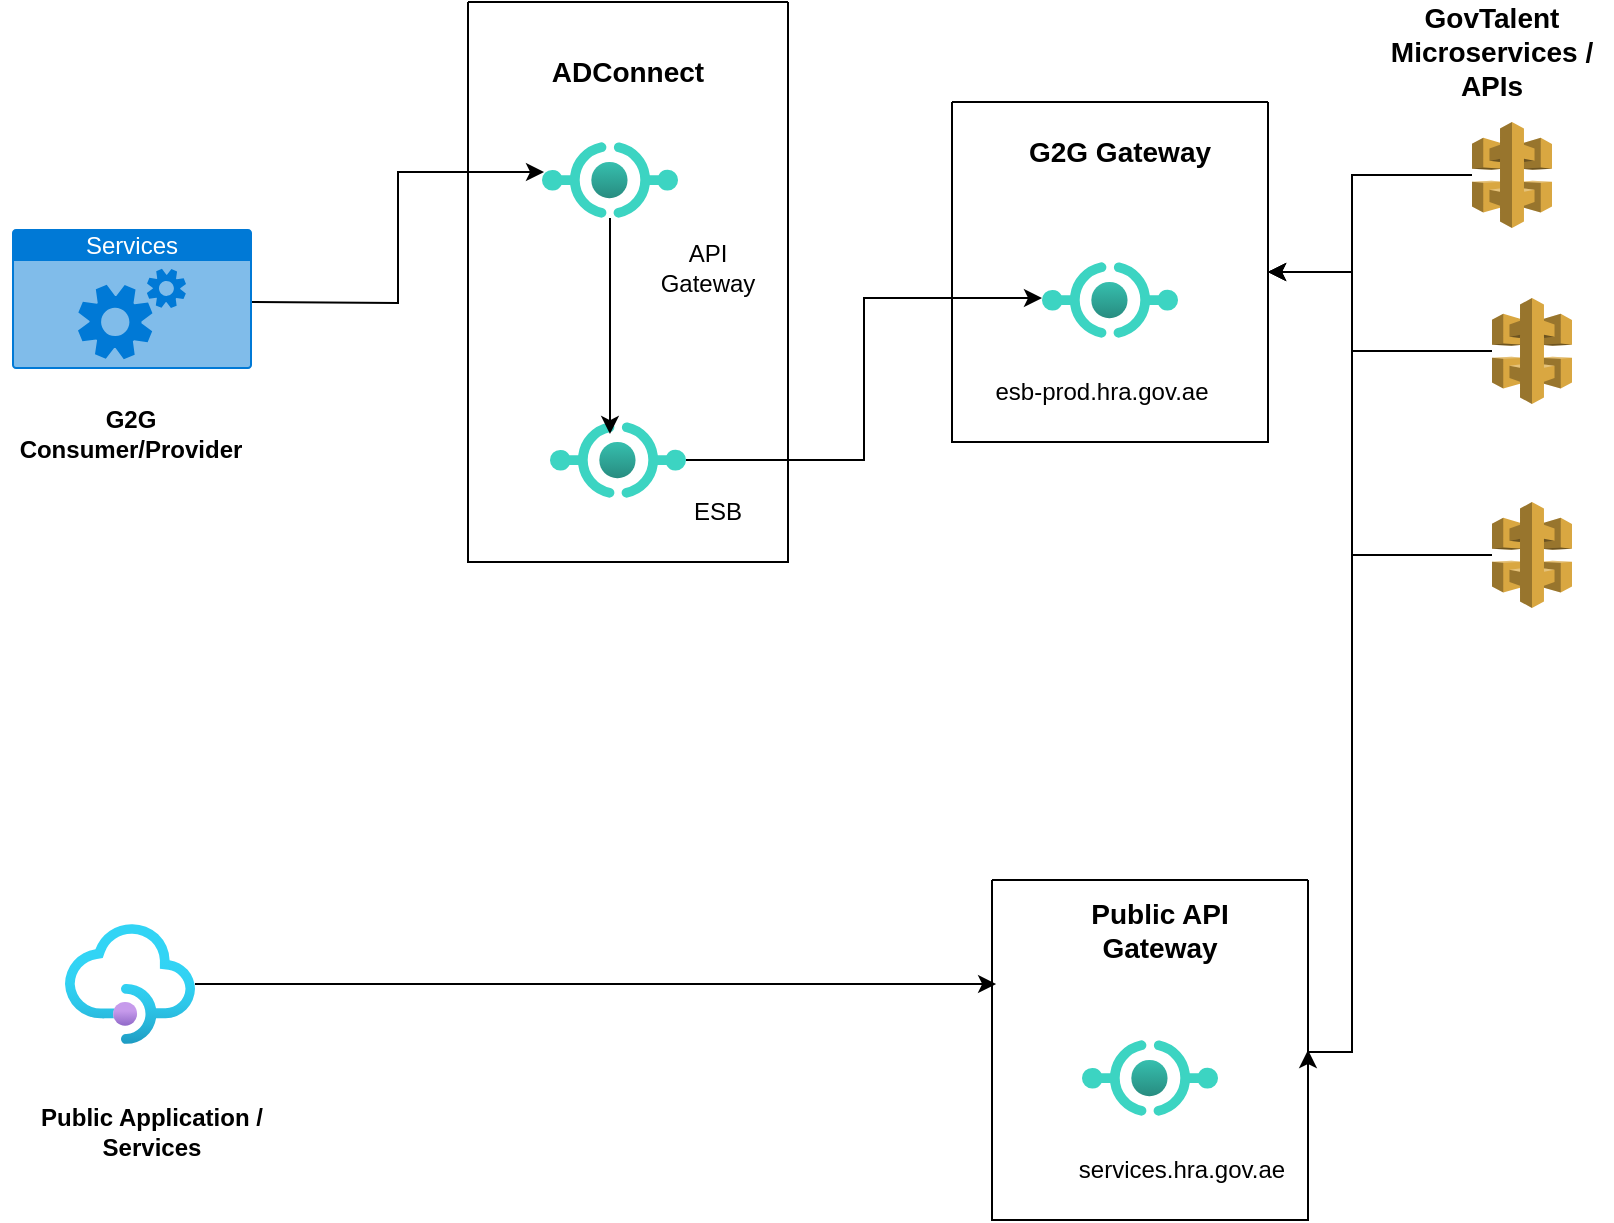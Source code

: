 <mxfile version="22.1.5" type="github">
  <diagram name="Page-1" id="5ImHIXw9c1unncVtrP42">
    <mxGraphModel dx="1674" dy="758" grid="1" gridSize="10" guides="1" tooltips="1" connect="1" arrows="1" fold="1" page="1" pageScale="1" pageWidth="850" pageHeight="1100" math="0" shadow="0">
      <root>
        <mxCell id="0" />
        <mxCell id="1" parent="0" />
        <mxCell id="2Kv4cWOwHbYVwLnxXEak-2" value="Services" style="html=1;whiteSpace=wrap;strokeColor=none;fillColor=#0079D6;labelPosition=center;verticalLabelPosition=middle;verticalAlign=top;align=center;fontSize=12;outlineConnect=0;spacingTop=-6;fontColor=#FFFFFF;sketch=0;shape=mxgraph.sitemap.services;" vertex="1" parent="1">
          <mxGeometry x="30" y="233.5" width="120" height="70" as="geometry" />
        </mxCell>
        <mxCell id="2Kv4cWOwHbYVwLnxXEak-10" value="" style="swimlane;startSize=0;" vertex="1" parent="1">
          <mxGeometry x="258" y="120" width="160" height="280" as="geometry" />
        </mxCell>
        <mxCell id="2Kv4cWOwHbYVwLnxXEak-6" value="" style="image;aspect=fixed;html=1;points=[];align=center;fontSize=12;image=img/lib/azure2/other/API_Proxy.svg;" vertex="1" parent="2Kv4cWOwHbYVwLnxXEak-10">
          <mxGeometry x="37" y="70" width="68" height="38" as="geometry" />
        </mxCell>
        <mxCell id="2Kv4cWOwHbYVwLnxXEak-7" value="" style="image;aspect=fixed;html=1;points=[];align=center;fontSize=12;image=img/lib/azure2/other/API_Proxy.svg;" vertex="1" parent="2Kv4cWOwHbYVwLnxXEak-10">
          <mxGeometry x="41" y="210" width="68" height="38" as="geometry" />
        </mxCell>
        <mxCell id="2Kv4cWOwHbYVwLnxXEak-13" style="edgeStyle=orthogonalEdgeStyle;rounded=0;orthogonalLoop=1;jettySize=auto;html=1;entryX=0.441;entryY=0.158;entryDx=0;entryDy=0;entryPerimeter=0;" edge="1" parent="2Kv4cWOwHbYVwLnxXEak-10" source="2Kv4cWOwHbYVwLnxXEak-6" target="2Kv4cWOwHbYVwLnxXEak-7">
          <mxGeometry relative="1" as="geometry" />
        </mxCell>
        <mxCell id="2Kv4cWOwHbYVwLnxXEak-24" value="&lt;b&gt;&lt;font style=&quot;font-size: 14px;&quot;&gt;ADConnect&lt;/font&gt;&lt;/b&gt;" style="text;html=1;strokeColor=none;fillColor=none;align=center;verticalAlign=middle;whiteSpace=wrap;rounded=0;" vertex="1" parent="2Kv4cWOwHbYVwLnxXEak-10">
          <mxGeometry x="20" y="20" width="120" height="30" as="geometry" />
        </mxCell>
        <mxCell id="2Kv4cWOwHbYVwLnxXEak-26" value="ESB" style="text;html=1;strokeColor=none;fillColor=none;align=center;verticalAlign=middle;whiteSpace=wrap;rounded=0;" vertex="1" parent="2Kv4cWOwHbYVwLnxXEak-10">
          <mxGeometry x="95" y="240" width="60" height="30" as="geometry" />
        </mxCell>
        <mxCell id="2Kv4cWOwHbYVwLnxXEak-15" value="" style="swimlane;startSize=0;" vertex="1" parent="1">
          <mxGeometry x="500" y="170" width="158" height="170" as="geometry" />
        </mxCell>
        <mxCell id="2Kv4cWOwHbYVwLnxXEak-16" value="" style="image;aspect=fixed;html=1;points=[];align=center;fontSize=12;image=img/lib/azure2/other/API_Proxy.svg;" vertex="1" parent="2Kv4cWOwHbYVwLnxXEak-15">
          <mxGeometry x="45" y="80" width="68" height="38" as="geometry" />
        </mxCell>
        <mxCell id="2Kv4cWOwHbYVwLnxXEak-25" value="&lt;b&gt;&lt;font style=&quot;font-size: 14px;&quot;&gt;G2G Gateway&lt;/font&gt;&lt;/b&gt;" style="text;html=1;strokeColor=none;fillColor=none;align=center;verticalAlign=middle;whiteSpace=wrap;rounded=0;" vertex="1" parent="2Kv4cWOwHbYVwLnxXEak-15">
          <mxGeometry x="18" y="10" width="132" height="30" as="geometry" />
        </mxCell>
        <mxCell id="2Kv4cWOwHbYVwLnxXEak-44" value="esb-prod.hra.gov.ae" style="text;html=1;strokeColor=none;fillColor=none;align=center;verticalAlign=middle;whiteSpace=wrap;rounded=0;" vertex="1" parent="2Kv4cWOwHbYVwLnxXEak-15">
          <mxGeometry x="20" y="130" width="110" height="30" as="geometry" />
        </mxCell>
        <mxCell id="2Kv4cWOwHbYVwLnxXEak-58" style="edgeStyle=orthogonalEdgeStyle;rounded=0;orthogonalLoop=1;jettySize=auto;html=1;entryX=1;entryY=0.5;entryDx=0;entryDy=0;" edge="1" parent="1" source="2Kv4cWOwHbYVwLnxXEak-20" target="2Kv4cWOwHbYVwLnxXEak-15">
          <mxGeometry relative="1" as="geometry">
            <Array as="points">
              <mxPoint x="700" y="295" />
              <mxPoint x="700" y="255" />
            </Array>
          </mxGeometry>
        </mxCell>
        <mxCell id="2Kv4cWOwHbYVwLnxXEak-20" value="" style="outlineConnect=0;dashed=0;verticalLabelPosition=bottom;verticalAlign=top;align=center;html=1;shape=mxgraph.aws3.api_gateway;fillColor=#D9A741;gradientColor=none;" vertex="1" parent="1">
          <mxGeometry x="770" y="268" width="40" height="53" as="geometry" />
        </mxCell>
        <mxCell id="2Kv4cWOwHbYVwLnxXEak-21" style="edgeStyle=orthogonalEdgeStyle;rounded=0;orthogonalLoop=1;jettySize=auto;html=1;entryX=0.015;entryY=0.395;entryDx=0;entryDy=0;entryPerimeter=0;" edge="1" parent="1" target="2Kv4cWOwHbYVwLnxXEak-6">
          <mxGeometry relative="1" as="geometry">
            <mxPoint x="150" y="270" as="sourcePoint" />
          </mxGeometry>
        </mxCell>
        <mxCell id="2Kv4cWOwHbYVwLnxXEak-22" style="edgeStyle=orthogonalEdgeStyle;rounded=0;orthogonalLoop=1;jettySize=auto;html=1;entryX=0;entryY=0.474;entryDx=0;entryDy=0;entryPerimeter=0;" edge="1" parent="1" source="2Kv4cWOwHbYVwLnxXEak-7" target="2Kv4cWOwHbYVwLnxXEak-16">
          <mxGeometry relative="1" as="geometry" />
        </mxCell>
        <mxCell id="2Kv4cWOwHbYVwLnxXEak-27" value="API Gateway" style="text;html=1;strokeColor=none;fillColor=none;align=center;verticalAlign=middle;whiteSpace=wrap;rounded=0;" vertex="1" parent="1">
          <mxGeometry x="348" y="238" width="60" height="30" as="geometry" />
        </mxCell>
        <mxCell id="2Kv4cWOwHbYVwLnxXEak-36" value="" style="swimlane;startSize=0;" vertex="1" parent="1">
          <mxGeometry x="520" y="559" width="158" height="170" as="geometry" />
        </mxCell>
        <mxCell id="2Kv4cWOwHbYVwLnxXEak-37" value="" style="image;aspect=fixed;html=1;points=[];align=center;fontSize=12;image=img/lib/azure2/other/API_Proxy.svg;" vertex="1" parent="2Kv4cWOwHbYVwLnxXEak-36">
          <mxGeometry x="45" y="80" width="68" height="38" as="geometry" />
        </mxCell>
        <mxCell id="2Kv4cWOwHbYVwLnxXEak-38" value="&lt;b&gt;&lt;font style=&quot;font-size: 14px;&quot;&gt;Public API Gateway&lt;/font&gt;&lt;/b&gt;" style="text;html=1;strokeColor=none;fillColor=none;align=center;verticalAlign=middle;whiteSpace=wrap;rounded=0;" vertex="1" parent="2Kv4cWOwHbYVwLnxXEak-36">
          <mxGeometry x="18" y="10" width="132" height="30" as="geometry" />
        </mxCell>
        <mxCell id="2Kv4cWOwHbYVwLnxXEak-45" value="services.hra.gov.ae" style="text;html=1;strokeColor=none;fillColor=none;align=center;verticalAlign=middle;whiteSpace=wrap;rounded=0;" vertex="1" parent="2Kv4cWOwHbYVwLnxXEak-36">
          <mxGeometry x="40" y="130" width="110" height="30" as="geometry" />
        </mxCell>
        <mxCell id="2Kv4cWOwHbYVwLnxXEak-57" style="edgeStyle=orthogonalEdgeStyle;rounded=0;orthogonalLoop=1;jettySize=auto;html=1;entryX=1;entryY=0.5;entryDx=0;entryDy=0;" edge="1" parent="1" source="2Kv4cWOwHbYVwLnxXEak-49" target="2Kv4cWOwHbYVwLnxXEak-15">
          <mxGeometry relative="1" as="geometry">
            <Array as="points">
              <mxPoint x="700" y="207" />
              <mxPoint x="700" y="255" />
            </Array>
          </mxGeometry>
        </mxCell>
        <mxCell id="2Kv4cWOwHbYVwLnxXEak-49" value="" style="outlineConnect=0;dashed=0;verticalLabelPosition=bottom;verticalAlign=top;align=center;html=1;shape=mxgraph.aws3.api_gateway;fillColor=#D9A741;gradientColor=none;" vertex="1" parent="1">
          <mxGeometry x="760" y="180" width="40" height="53" as="geometry" />
        </mxCell>
        <mxCell id="2Kv4cWOwHbYVwLnxXEak-59" style="edgeStyle=orthogonalEdgeStyle;rounded=0;orthogonalLoop=1;jettySize=auto;html=1;entryX=1;entryY=0.5;entryDx=0;entryDy=0;" edge="1" parent="1" source="2Kv4cWOwHbYVwLnxXEak-50" target="2Kv4cWOwHbYVwLnxXEak-15">
          <mxGeometry relative="1" as="geometry">
            <Array as="points">
              <mxPoint x="700" y="397" />
              <mxPoint x="700" y="255" />
            </Array>
          </mxGeometry>
        </mxCell>
        <mxCell id="2Kv4cWOwHbYVwLnxXEak-61" style="edgeStyle=orthogonalEdgeStyle;rounded=0;orthogonalLoop=1;jettySize=auto;html=1;entryX=1;entryY=0.5;entryDx=0;entryDy=0;" edge="1" parent="1" source="2Kv4cWOwHbYVwLnxXEak-50" target="2Kv4cWOwHbYVwLnxXEak-36">
          <mxGeometry relative="1" as="geometry">
            <Array as="points">
              <mxPoint x="700" y="397" />
              <mxPoint x="700" y="645" />
            </Array>
          </mxGeometry>
        </mxCell>
        <mxCell id="2Kv4cWOwHbYVwLnxXEak-50" value="" style="outlineConnect=0;dashed=0;verticalLabelPosition=bottom;verticalAlign=top;align=center;html=1;shape=mxgraph.aws3.api_gateway;fillColor=#D9A741;gradientColor=none;" vertex="1" parent="1">
          <mxGeometry x="770" y="370" width="40" height="53" as="geometry" />
        </mxCell>
        <mxCell id="2Kv4cWOwHbYVwLnxXEak-63" value="" style="image;aspect=fixed;html=1;points=[];align=center;fontSize=12;image=img/lib/azure2/app_services/API_Management_Services.svg;" vertex="1" parent="1">
          <mxGeometry x="56.5" y="581" width="65" height="60" as="geometry" />
        </mxCell>
        <mxCell id="2Kv4cWOwHbYVwLnxXEak-64" style="edgeStyle=orthogonalEdgeStyle;rounded=0;orthogonalLoop=1;jettySize=auto;html=1;entryX=0.013;entryY=0.306;entryDx=0;entryDy=0;entryPerimeter=0;" edge="1" parent="1" source="2Kv4cWOwHbYVwLnxXEak-63" target="2Kv4cWOwHbYVwLnxXEak-36">
          <mxGeometry relative="1" as="geometry" />
        </mxCell>
        <mxCell id="2Kv4cWOwHbYVwLnxXEak-65" value="&lt;b&gt;G2G Consumer/Provider&lt;/b&gt;" style="text;html=1;strokeColor=none;fillColor=none;align=center;verticalAlign=middle;whiteSpace=wrap;rounded=0;" vertex="1" parent="1">
          <mxGeometry x="24" y="321" width="131" height="30" as="geometry" />
        </mxCell>
        <mxCell id="2Kv4cWOwHbYVwLnxXEak-66" value="&lt;b&gt;Public Application / Services&lt;/b&gt;" style="text;html=1;strokeColor=none;fillColor=none;align=center;verticalAlign=middle;whiteSpace=wrap;rounded=0;" vertex="1" parent="1">
          <mxGeometry x="40" y="670" width="120" height="30" as="geometry" />
        </mxCell>
        <mxCell id="2Kv4cWOwHbYVwLnxXEak-67" value="&lt;b&gt;&lt;font style=&quot;font-size: 14px;&quot;&gt;GovTalent Microservices / APIs&lt;/font&gt;&lt;/b&gt;" style="text;html=1;strokeColor=none;fillColor=none;align=center;verticalAlign=middle;whiteSpace=wrap;rounded=0;" vertex="1" parent="1">
          <mxGeometry x="710" y="120" width="120" height="50" as="geometry" />
        </mxCell>
      </root>
    </mxGraphModel>
  </diagram>
</mxfile>

